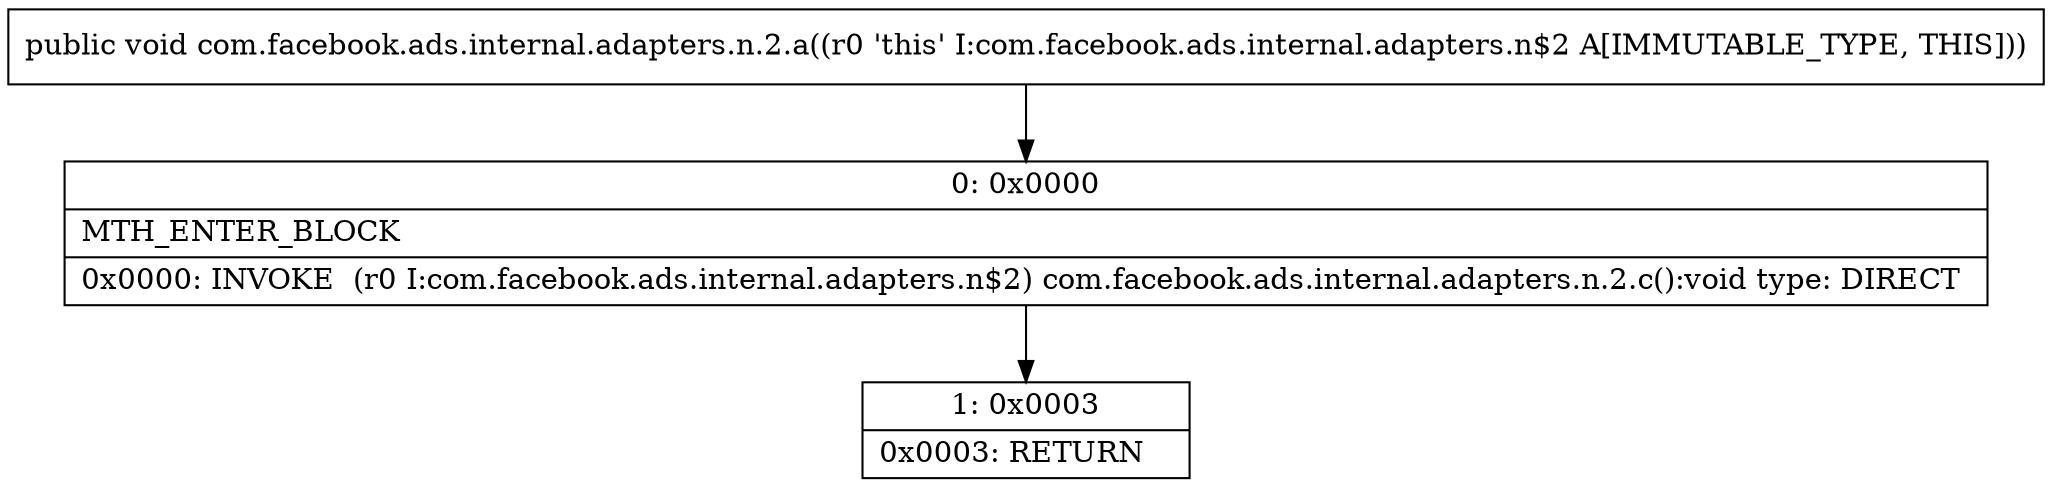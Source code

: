 digraph "CFG forcom.facebook.ads.internal.adapters.n.2.a()V" {
Node_0 [shape=record,label="{0\:\ 0x0000|MTH_ENTER_BLOCK\l|0x0000: INVOKE  (r0 I:com.facebook.ads.internal.adapters.n$2) com.facebook.ads.internal.adapters.n.2.c():void type: DIRECT \l}"];
Node_1 [shape=record,label="{1\:\ 0x0003|0x0003: RETURN   \l}"];
MethodNode[shape=record,label="{public void com.facebook.ads.internal.adapters.n.2.a((r0 'this' I:com.facebook.ads.internal.adapters.n$2 A[IMMUTABLE_TYPE, THIS])) }"];
MethodNode -> Node_0;
Node_0 -> Node_1;
}

